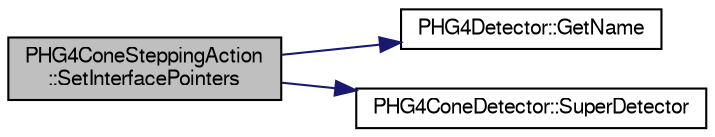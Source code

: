 digraph "PHG4ConeSteppingAction::SetInterfacePointers"
{
  bgcolor="transparent";
  edge [fontname="FreeSans",fontsize="10",labelfontname="FreeSans",labelfontsize="10"];
  node [fontname="FreeSans",fontsize="10",shape=record];
  rankdir="LR";
  Node1 [label="PHG4ConeSteppingAction\l::SetInterfacePointers",height=0.2,width=0.4,color="black", fillcolor="grey75", style="filled" fontcolor="black"];
  Node1 -> Node2 [color="midnightblue",fontsize="10",style="solid",fontname="FreeSans"];
  Node2 [label="PHG4Detector::GetName",height=0.2,width=0.4,color="black",URL="$d3/de7/classPHG4Detector.html#a2d071f49fa045db5ade51bb99f88218f"];
  Node1 -> Node3 [color="midnightblue",fontsize="10",style="solid",fontname="FreeSans"];
  Node3 [label="PHG4ConeDetector::SuperDetector",height=0.2,width=0.4,color="black",URL="$d6/d41/classPHG4ConeDetector.html#a8e69b63cdab85fd81fd0d3262871580a"];
}
